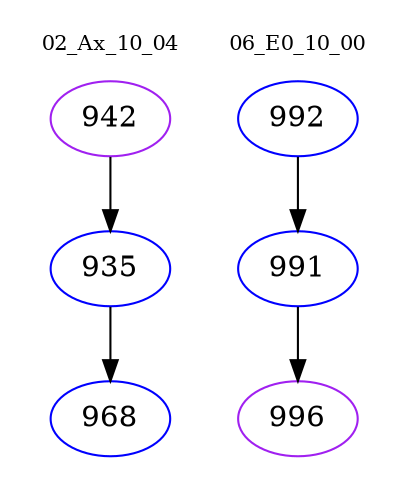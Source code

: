 digraph{
subgraph cluster_0 {
color = white
label = "02_Ax_10_04";
fontsize=10;
T0_942 [label="942", color="purple"]
T0_942 -> T0_935 [color="black"]
T0_935 [label="935", color="blue"]
T0_935 -> T0_968 [color="black"]
T0_968 [label="968", color="blue"]
}
subgraph cluster_1 {
color = white
label = "06_E0_10_00";
fontsize=10;
T1_992 [label="992", color="blue"]
T1_992 -> T1_991 [color="black"]
T1_991 [label="991", color="blue"]
T1_991 -> T1_996 [color="black"]
T1_996 [label="996", color="purple"]
}
}

